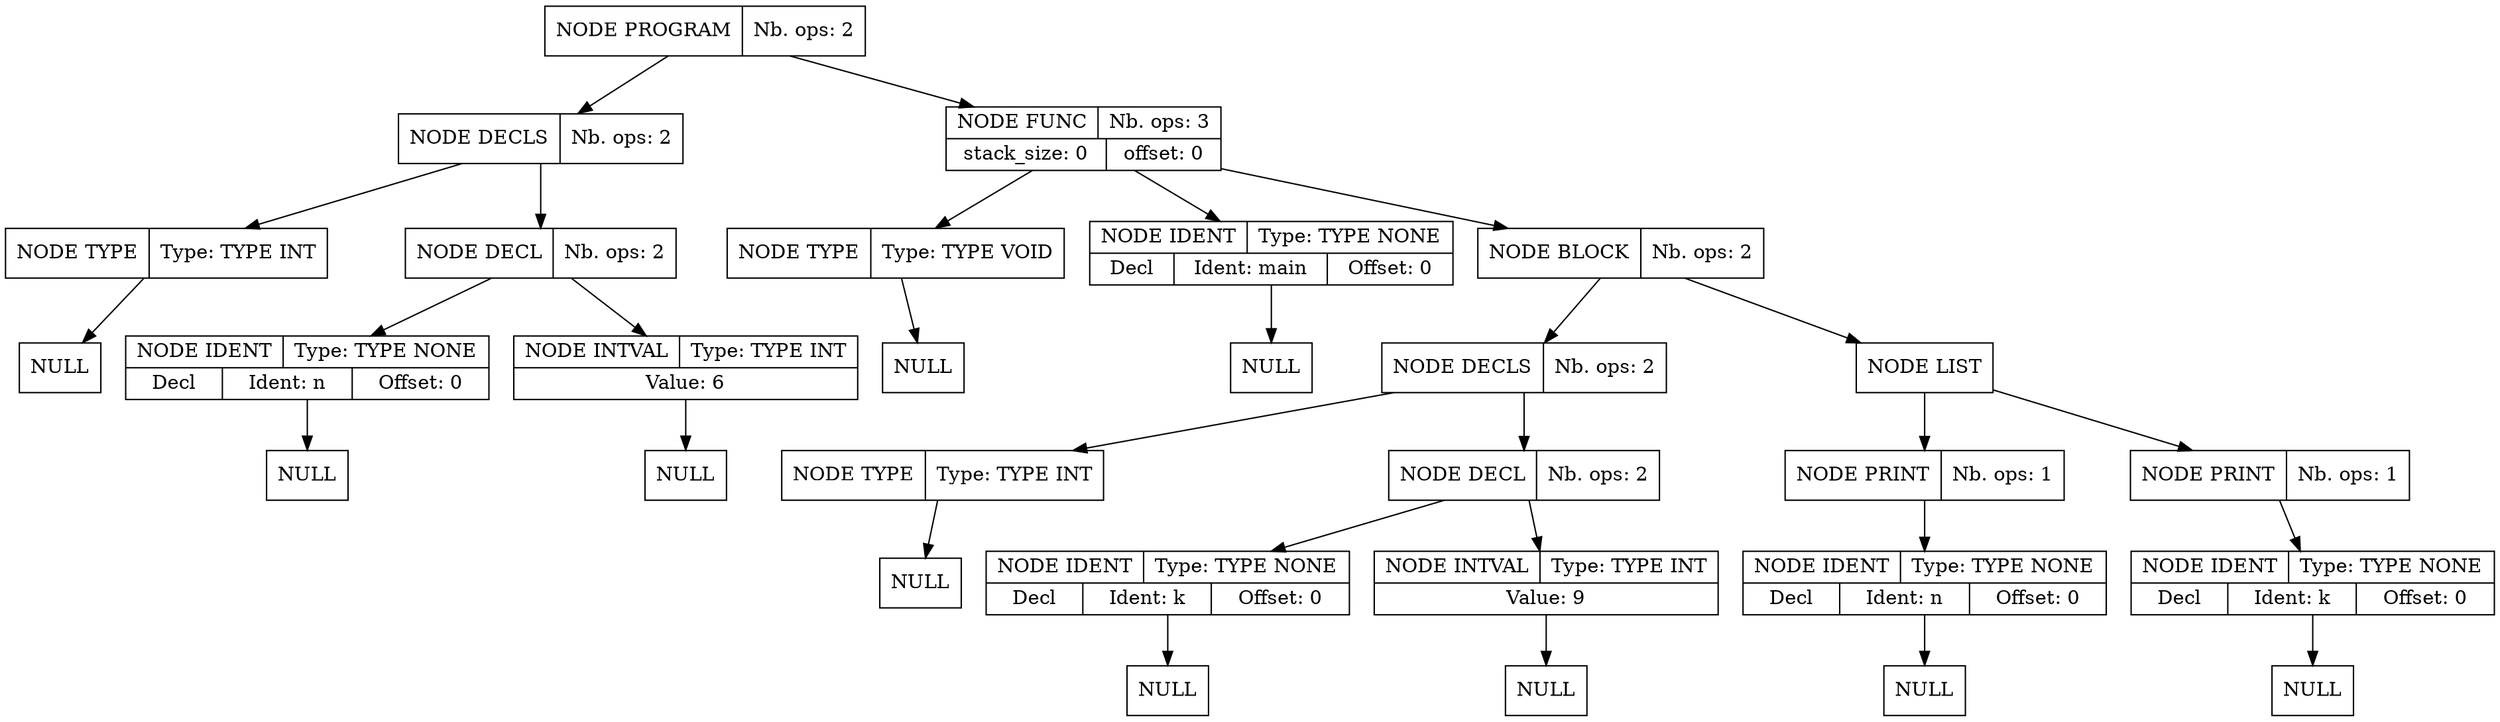 digraph global_vars {
    N1 [shape=record, label="{{NODE PROGRAM|Nb. ops: 2}}"];
    N2 [shape=record, label="{{NODE DECLS|Nb. ops: 2}}"];
    N3 [shape=record, label="{{NODE TYPE|Type: TYPE INT}}"];
    N4 [shape=record, label="{{NULL}}"];
    edge[tailclip=true];
    N3 -> N4
    edge[tailclip=true];
    N2 -> N3
    N5 [shape=record, label="{{NODE DECL|Nb. ops: 2}}"];
    N6 [shape=record, label="{{NODE IDENT|Type: TYPE NONE}|{<decl>Decl      |Ident: n|Offset: 0}}"];
    N7 [shape=record, label="{{NULL}}"];
    edge[tailclip=true];
    N6 -> N7
    edge[tailclip=true];
    N5 -> N6
    N8 [shape=record, label="{{NODE INTVAL|Type: TYPE INT}|{Value: 6}}"];
    N9 [shape=record, label="{{NULL}}"];
    edge[tailclip=true];
    N8 -> N9
    edge[tailclip=true];
    N5 -> N8
    edge[tailclip=true];
    N2 -> N5
    edge[tailclip=true];
    N1 -> N2
    N10 [shape=record, label="{{NODE FUNC|Nb. ops: 3}|{stack_size: 0|offset: 0}}"];
    N11 [shape=record, label="{{NODE TYPE|Type: TYPE VOID}}"];
    N12 [shape=record, label="{{NULL}}"];
    edge[tailclip=true];
    N11 -> N12
    edge[tailclip=true];
    N10 -> N11
    N13 [shape=record, label="{{NODE IDENT|Type: TYPE NONE}|{<decl>Decl      |Ident: main|Offset: 0}}"];
    N14 [shape=record, label="{{NULL}}"];
    edge[tailclip=true];
    N13 -> N14
    edge[tailclip=true];
    N10 -> N13
    N15 [shape=record, label="{{NODE BLOCK|Nb. ops: 2}}"];
    N16 [shape=record, label="{{NODE DECLS|Nb. ops: 2}}"];
    N17 [shape=record, label="{{NODE TYPE|Type: TYPE INT}}"];
    N18 [shape=record, label="{{NULL}}"];
    edge[tailclip=true];
    N17 -> N18
    edge[tailclip=true];
    N16 -> N17
    N19 [shape=record, label="{{NODE DECL|Nb. ops: 2}}"];
    N20 [shape=record, label="{{NODE IDENT|Type: TYPE NONE}|{<decl>Decl      |Ident: k|Offset: 0}}"];
    N21 [shape=record, label="{{NULL}}"];
    edge[tailclip=true];
    N20 -> N21
    edge[tailclip=true];
    N19 -> N20
    N22 [shape=record, label="{{NODE INTVAL|Type: TYPE INT}|{Value: 9}}"];
    N23 [shape=record, label="{{NULL}}"];
    edge[tailclip=true];
    N22 -> N23
    edge[tailclip=true];
    N19 -> N22
    edge[tailclip=true];
    N16 -> N19
    edge[tailclip=true];
    N15 -> N16
    N24 [shape=record, label="{{NODE LIST}}"];
    N25 [shape=record, label="{{NODE PRINT|Nb. ops: 1}}"];
    N26 [shape=record, label="{{NODE IDENT|Type: TYPE NONE}|{<decl>Decl      |Ident: n|Offset: 0}}"];
    N27 [shape=record, label="{{NULL}}"];
    edge[tailclip=true];
    N26 -> N27
    edge[tailclip=true];
    N25 -> N26
    edge[tailclip=true];
    N24 -> N25
    N28 [shape=record, label="{{NODE PRINT|Nb. ops: 1}}"];
    N29 [shape=record, label="{{NODE IDENT|Type: TYPE NONE}|{<decl>Decl      |Ident: k|Offset: 0}}"];
    N30 [shape=record, label="{{NULL}}"];
    edge[tailclip=true];
    N29 -> N30
    edge[tailclip=true];
    N28 -> N29
    edge[tailclip=true];
    N24 -> N28
    edge[tailclip=true];
    N15 -> N24
    edge[tailclip=true];
    N10 -> N15
    edge[tailclip=true];
    N1 -> N10
}